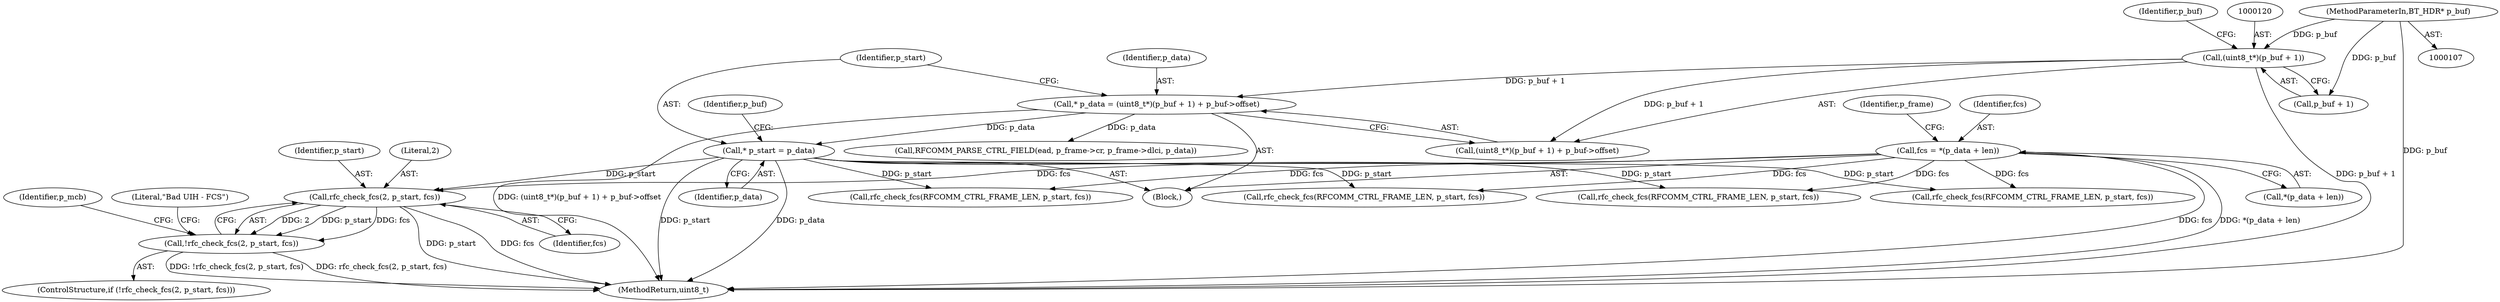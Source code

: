digraph "0_Android_9fe27a9b445f7e911286ed31c1087ceac567736b@pointer" {
"1000469" [label="(Call,rfc_check_fcs(2, p_start, fcs))"];
"1000128" [label="(Call,* p_start = p_data)"];
"1000116" [label="(Call,* p_data = (uint8_t*)(p_buf + 1) + p_buf->offset)"];
"1000119" [label="(Call,(uint8_t*)(p_buf + 1))"];
"1000110" [label="(MethodParameterIn,BT_HDR* p_buf)"];
"1000304" [label="(Call,fcs = *(p_data + len))"];
"1000468" [label="(Call,!rfc_check_fcs(2, p_start, fcs))"];
"1000117" [label="(Identifier,p_data)"];
"1000119" [label="(Call,(uint8_t*)(p_buf + 1))"];
"1000468" [label="(Call,!rfc_check_fcs(2, p_start, fcs))"];
"1000110" [label="(MethodParameterIn,BT_HDR* p_buf)"];
"1000118" [label="(Call,(uint8_t*)(p_buf + 1) + p_buf->offset)"];
"1000375" [label="(Call,rfc_check_fcs(RFCOMM_CTRL_FRAME_LEN, p_start, fcs))"];
"1000472" [label="(Identifier,fcs)"];
"1000312" [label="(Identifier,p_frame)"];
"1000129" [label="(Identifier,p_start)"];
"1000135" [label="(Identifier,p_buf)"];
"1000497" [label="(MethodReturn,uint8_t)"];
"1000467" [label="(ControlStructure,if (!rfc_check_fcs(2, p_start, fcs)))"];
"1000111" [label="(Block,)"];
"1000469" [label="(Call,rfc_check_fcs(2, p_start, fcs))"];
"1000471" [label="(Identifier,p_start)"];
"1000406" [label="(Call,rfc_check_fcs(RFCOMM_CTRL_FRAME_LEN, p_start, fcs))"];
"1000475" [label="(Literal,\"Bad UIH - FCS\")"];
"1000442" [label="(Call,rfc_check_fcs(RFCOMM_CTRL_FRAME_LEN, p_start, fcs))"];
"1000339" [label="(Call,rfc_check_fcs(RFCOMM_CTRL_FRAME_LEN, p_start, fcs))"];
"1000470" [label="(Literal,2)"];
"1000305" [label="(Identifier,fcs)"];
"1000128" [label="(Call,* p_start = p_data)"];
"1000304" [label="(Call,fcs = *(p_data + len))"];
"1000125" [label="(Identifier,p_buf)"];
"1000116" [label="(Call,* p_data = (uint8_t*)(p_buf + 1) + p_buf->offset)"];
"1000306" [label="(Call,*(p_data + len))"];
"1000482" [label="(Identifier,p_mcb)"];
"1000146" [label="(Call,RFCOMM_PARSE_CTRL_FIELD(ead, p_frame->cr, p_frame->dlci, p_data))"];
"1000130" [label="(Identifier,p_data)"];
"1000121" [label="(Call,p_buf + 1)"];
"1000469" -> "1000468"  [label="AST: "];
"1000469" -> "1000472"  [label="CFG: "];
"1000470" -> "1000469"  [label="AST: "];
"1000471" -> "1000469"  [label="AST: "];
"1000472" -> "1000469"  [label="AST: "];
"1000468" -> "1000469"  [label="CFG: "];
"1000469" -> "1000497"  [label="DDG: fcs"];
"1000469" -> "1000497"  [label="DDG: p_start"];
"1000469" -> "1000468"  [label="DDG: 2"];
"1000469" -> "1000468"  [label="DDG: p_start"];
"1000469" -> "1000468"  [label="DDG: fcs"];
"1000128" -> "1000469"  [label="DDG: p_start"];
"1000304" -> "1000469"  [label="DDG: fcs"];
"1000128" -> "1000111"  [label="AST: "];
"1000128" -> "1000130"  [label="CFG: "];
"1000129" -> "1000128"  [label="AST: "];
"1000130" -> "1000128"  [label="AST: "];
"1000135" -> "1000128"  [label="CFG: "];
"1000128" -> "1000497"  [label="DDG: p_data"];
"1000128" -> "1000497"  [label="DDG: p_start"];
"1000116" -> "1000128"  [label="DDG: p_data"];
"1000128" -> "1000339"  [label="DDG: p_start"];
"1000128" -> "1000375"  [label="DDG: p_start"];
"1000128" -> "1000406"  [label="DDG: p_start"];
"1000128" -> "1000442"  [label="DDG: p_start"];
"1000116" -> "1000111"  [label="AST: "];
"1000116" -> "1000118"  [label="CFG: "];
"1000117" -> "1000116"  [label="AST: "];
"1000118" -> "1000116"  [label="AST: "];
"1000129" -> "1000116"  [label="CFG: "];
"1000116" -> "1000497"  [label="DDG: (uint8_t*)(p_buf + 1) + p_buf->offset"];
"1000119" -> "1000116"  [label="DDG: p_buf + 1"];
"1000116" -> "1000146"  [label="DDG: p_data"];
"1000119" -> "1000118"  [label="AST: "];
"1000119" -> "1000121"  [label="CFG: "];
"1000120" -> "1000119"  [label="AST: "];
"1000121" -> "1000119"  [label="AST: "];
"1000125" -> "1000119"  [label="CFG: "];
"1000119" -> "1000497"  [label="DDG: p_buf + 1"];
"1000119" -> "1000118"  [label="DDG: p_buf + 1"];
"1000110" -> "1000119"  [label="DDG: p_buf"];
"1000110" -> "1000107"  [label="AST: "];
"1000110" -> "1000497"  [label="DDG: p_buf"];
"1000110" -> "1000121"  [label="DDG: p_buf"];
"1000304" -> "1000111"  [label="AST: "];
"1000304" -> "1000306"  [label="CFG: "];
"1000305" -> "1000304"  [label="AST: "];
"1000306" -> "1000304"  [label="AST: "];
"1000312" -> "1000304"  [label="CFG: "];
"1000304" -> "1000497"  [label="DDG: fcs"];
"1000304" -> "1000497"  [label="DDG: *(p_data + len)"];
"1000304" -> "1000339"  [label="DDG: fcs"];
"1000304" -> "1000375"  [label="DDG: fcs"];
"1000304" -> "1000406"  [label="DDG: fcs"];
"1000304" -> "1000442"  [label="DDG: fcs"];
"1000468" -> "1000467"  [label="AST: "];
"1000475" -> "1000468"  [label="CFG: "];
"1000482" -> "1000468"  [label="CFG: "];
"1000468" -> "1000497"  [label="DDG: !rfc_check_fcs(2, p_start, fcs)"];
"1000468" -> "1000497"  [label="DDG: rfc_check_fcs(2, p_start, fcs)"];
}
